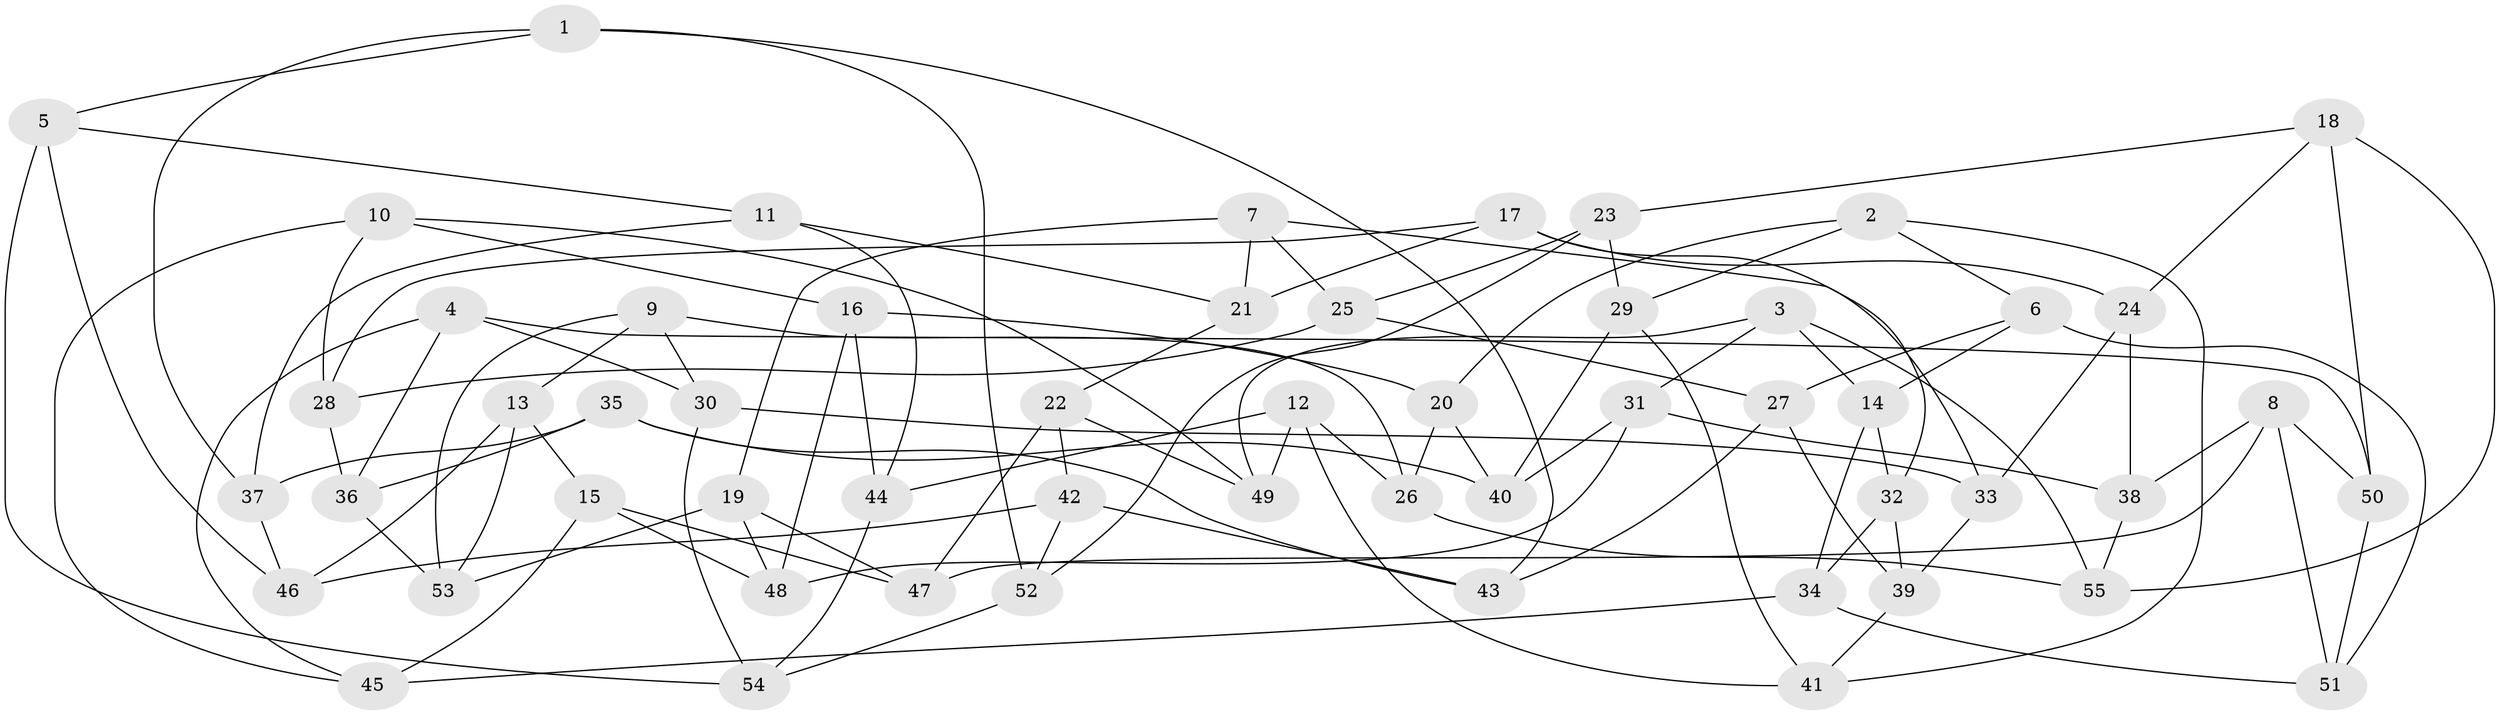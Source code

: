 // Generated by graph-tools (version 1.1) at 2025/03/03/09/25 03:03:02]
// undirected, 55 vertices, 110 edges
graph export_dot {
graph [start="1"]
  node [color=gray90,style=filled];
  1;
  2;
  3;
  4;
  5;
  6;
  7;
  8;
  9;
  10;
  11;
  12;
  13;
  14;
  15;
  16;
  17;
  18;
  19;
  20;
  21;
  22;
  23;
  24;
  25;
  26;
  27;
  28;
  29;
  30;
  31;
  32;
  33;
  34;
  35;
  36;
  37;
  38;
  39;
  40;
  41;
  42;
  43;
  44;
  45;
  46;
  47;
  48;
  49;
  50;
  51;
  52;
  53;
  54;
  55;
  1 -- 5;
  1 -- 52;
  1 -- 37;
  1 -- 43;
  2 -- 41;
  2 -- 20;
  2 -- 29;
  2 -- 6;
  3 -- 14;
  3 -- 55;
  3 -- 49;
  3 -- 31;
  4 -- 50;
  4 -- 36;
  4 -- 30;
  4 -- 45;
  5 -- 46;
  5 -- 11;
  5 -- 54;
  6 -- 14;
  6 -- 27;
  6 -- 51;
  7 -- 21;
  7 -- 33;
  7 -- 25;
  7 -- 19;
  8 -- 38;
  8 -- 50;
  8 -- 51;
  8 -- 47;
  9 -- 53;
  9 -- 13;
  9 -- 30;
  9 -- 26;
  10 -- 28;
  10 -- 49;
  10 -- 16;
  10 -- 45;
  11 -- 21;
  11 -- 37;
  11 -- 44;
  12 -- 26;
  12 -- 41;
  12 -- 49;
  12 -- 44;
  13 -- 53;
  13 -- 46;
  13 -- 15;
  14 -- 32;
  14 -- 34;
  15 -- 48;
  15 -- 47;
  15 -- 45;
  16 -- 44;
  16 -- 20;
  16 -- 48;
  17 -- 21;
  17 -- 28;
  17 -- 24;
  17 -- 32;
  18 -- 55;
  18 -- 24;
  18 -- 50;
  18 -- 23;
  19 -- 47;
  19 -- 48;
  19 -- 53;
  20 -- 40;
  20 -- 26;
  21 -- 22;
  22 -- 42;
  22 -- 49;
  22 -- 47;
  23 -- 29;
  23 -- 52;
  23 -- 25;
  24 -- 33;
  24 -- 38;
  25 -- 28;
  25 -- 27;
  26 -- 55;
  27 -- 43;
  27 -- 39;
  28 -- 36;
  29 -- 41;
  29 -- 40;
  30 -- 54;
  30 -- 33;
  31 -- 38;
  31 -- 40;
  31 -- 48;
  32 -- 34;
  32 -- 39;
  33 -- 39;
  34 -- 45;
  34 -- 51;
  35 -- 36;
  35 -- 37;
  35 -- 43;
  35 -- 40;
  36 -- 53;
  37 -- 46;
  38 -- 55;
  39 -- 41;
  42 -- 43;
  42 -- 46;
  42 -- 52;
  44 -- 54;
  50 -- 51;
  52 -- 54;
}
